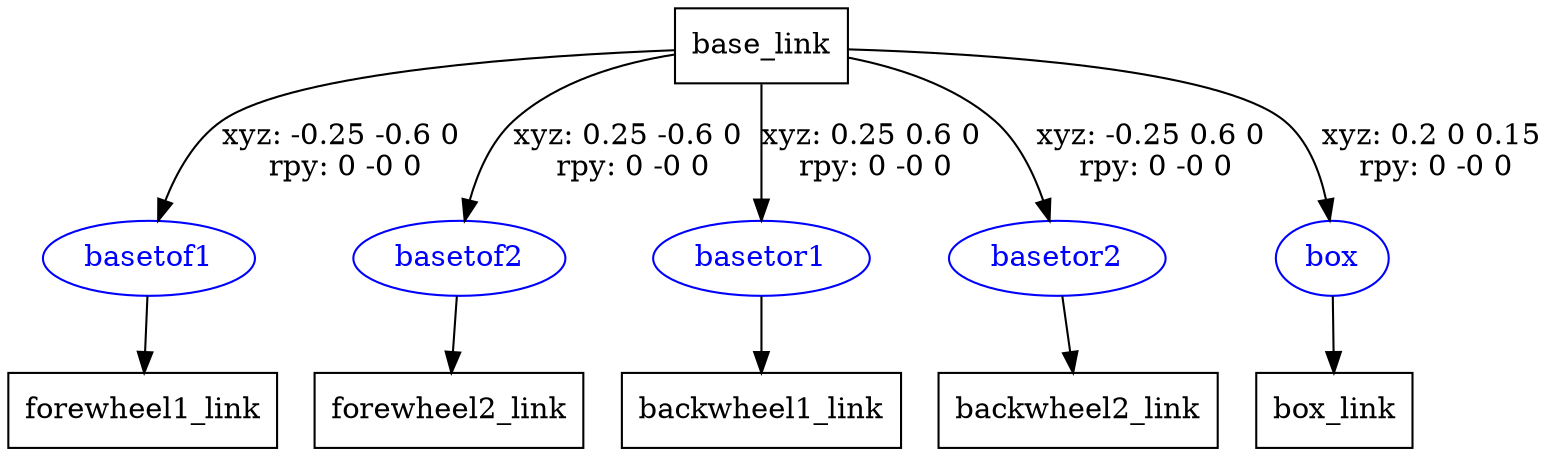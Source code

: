 digraph G {
node [shape=box];
"base_link" [label="base_link"];
"forewheel1_link" [label="forewheel1_link"];
"forewheel2_link" [label="forewheel2_link"];
"backwheel1_link" [label="backwheel1_link"];
"backwheel2_link" [label="backwheel2_link"];
"box_link" [label="box_link"];
node [shape=ellipse, color=blue, fontcolor=blue];
"base_link" -> "basetof1" [label="xyz: -0.25 -0.6 0 \nrpy: 0 -0 0"]
"basetof1" -> "forewheel1_link"
"base_link" -> "basetof2" [label="xyz: 0.25 -0.6 0 \nrpy: 0 -0 0"]
"basetof2" -> "forewheel2_link"
"base_link" -> "basetor1" [label="xyz: 0.25 0.6 0 \nrpy: 0 -0 0"]
"basetor1" -> "backwheel1_link"
"base_link" -> "basetor2" [label="xyz: -0.25 0.6 0 \nrpy: 0 -0 0"]
"basetor2" -> "backwheel2_link"
"base_link" -> "box" [label="xyz: 0.2 0 0.15 \nrpy: 0 -0 0"]
"box" -> "box_link"
}
